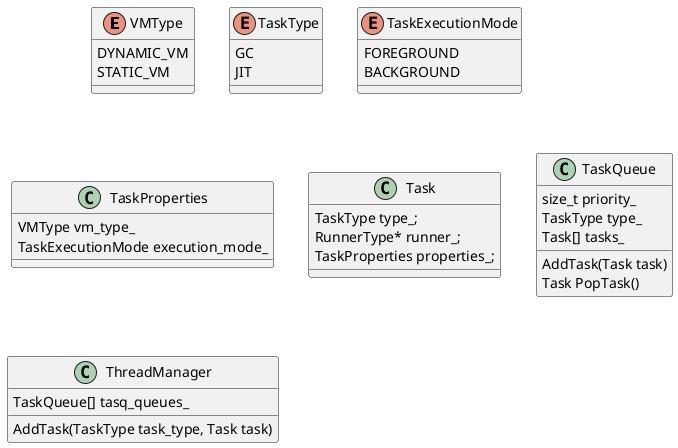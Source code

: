 @startuml

enum VMType {
    DYNAMIC_VM
    STATIC_VM
}

enum TaskType {
    GC
    JIT
}

enum TaskExecutionMode {
    FOREGROUND
    BACKGROUND
}

class TaskProperties {
    VMType vm_type_
    TaskExecutionMode execution_mode_
}

Task : TaskType type_;
Task : RunnerType* runner_;
Task : TaskProperties properties_;

class TaskQueue

TaskQueue : size_t priority_
TaskQueue : TaskType type_
TaskQueue : Task[] tasks_ 
TaskQueue : AddTask(Task task)
TaskQueue : Task PopTask()

class ThreadManager

ThreadManager : TaskQueue[] tasq_queues_
ThreadManager : AddTask(TaskType task_type, Task task)

@enduml